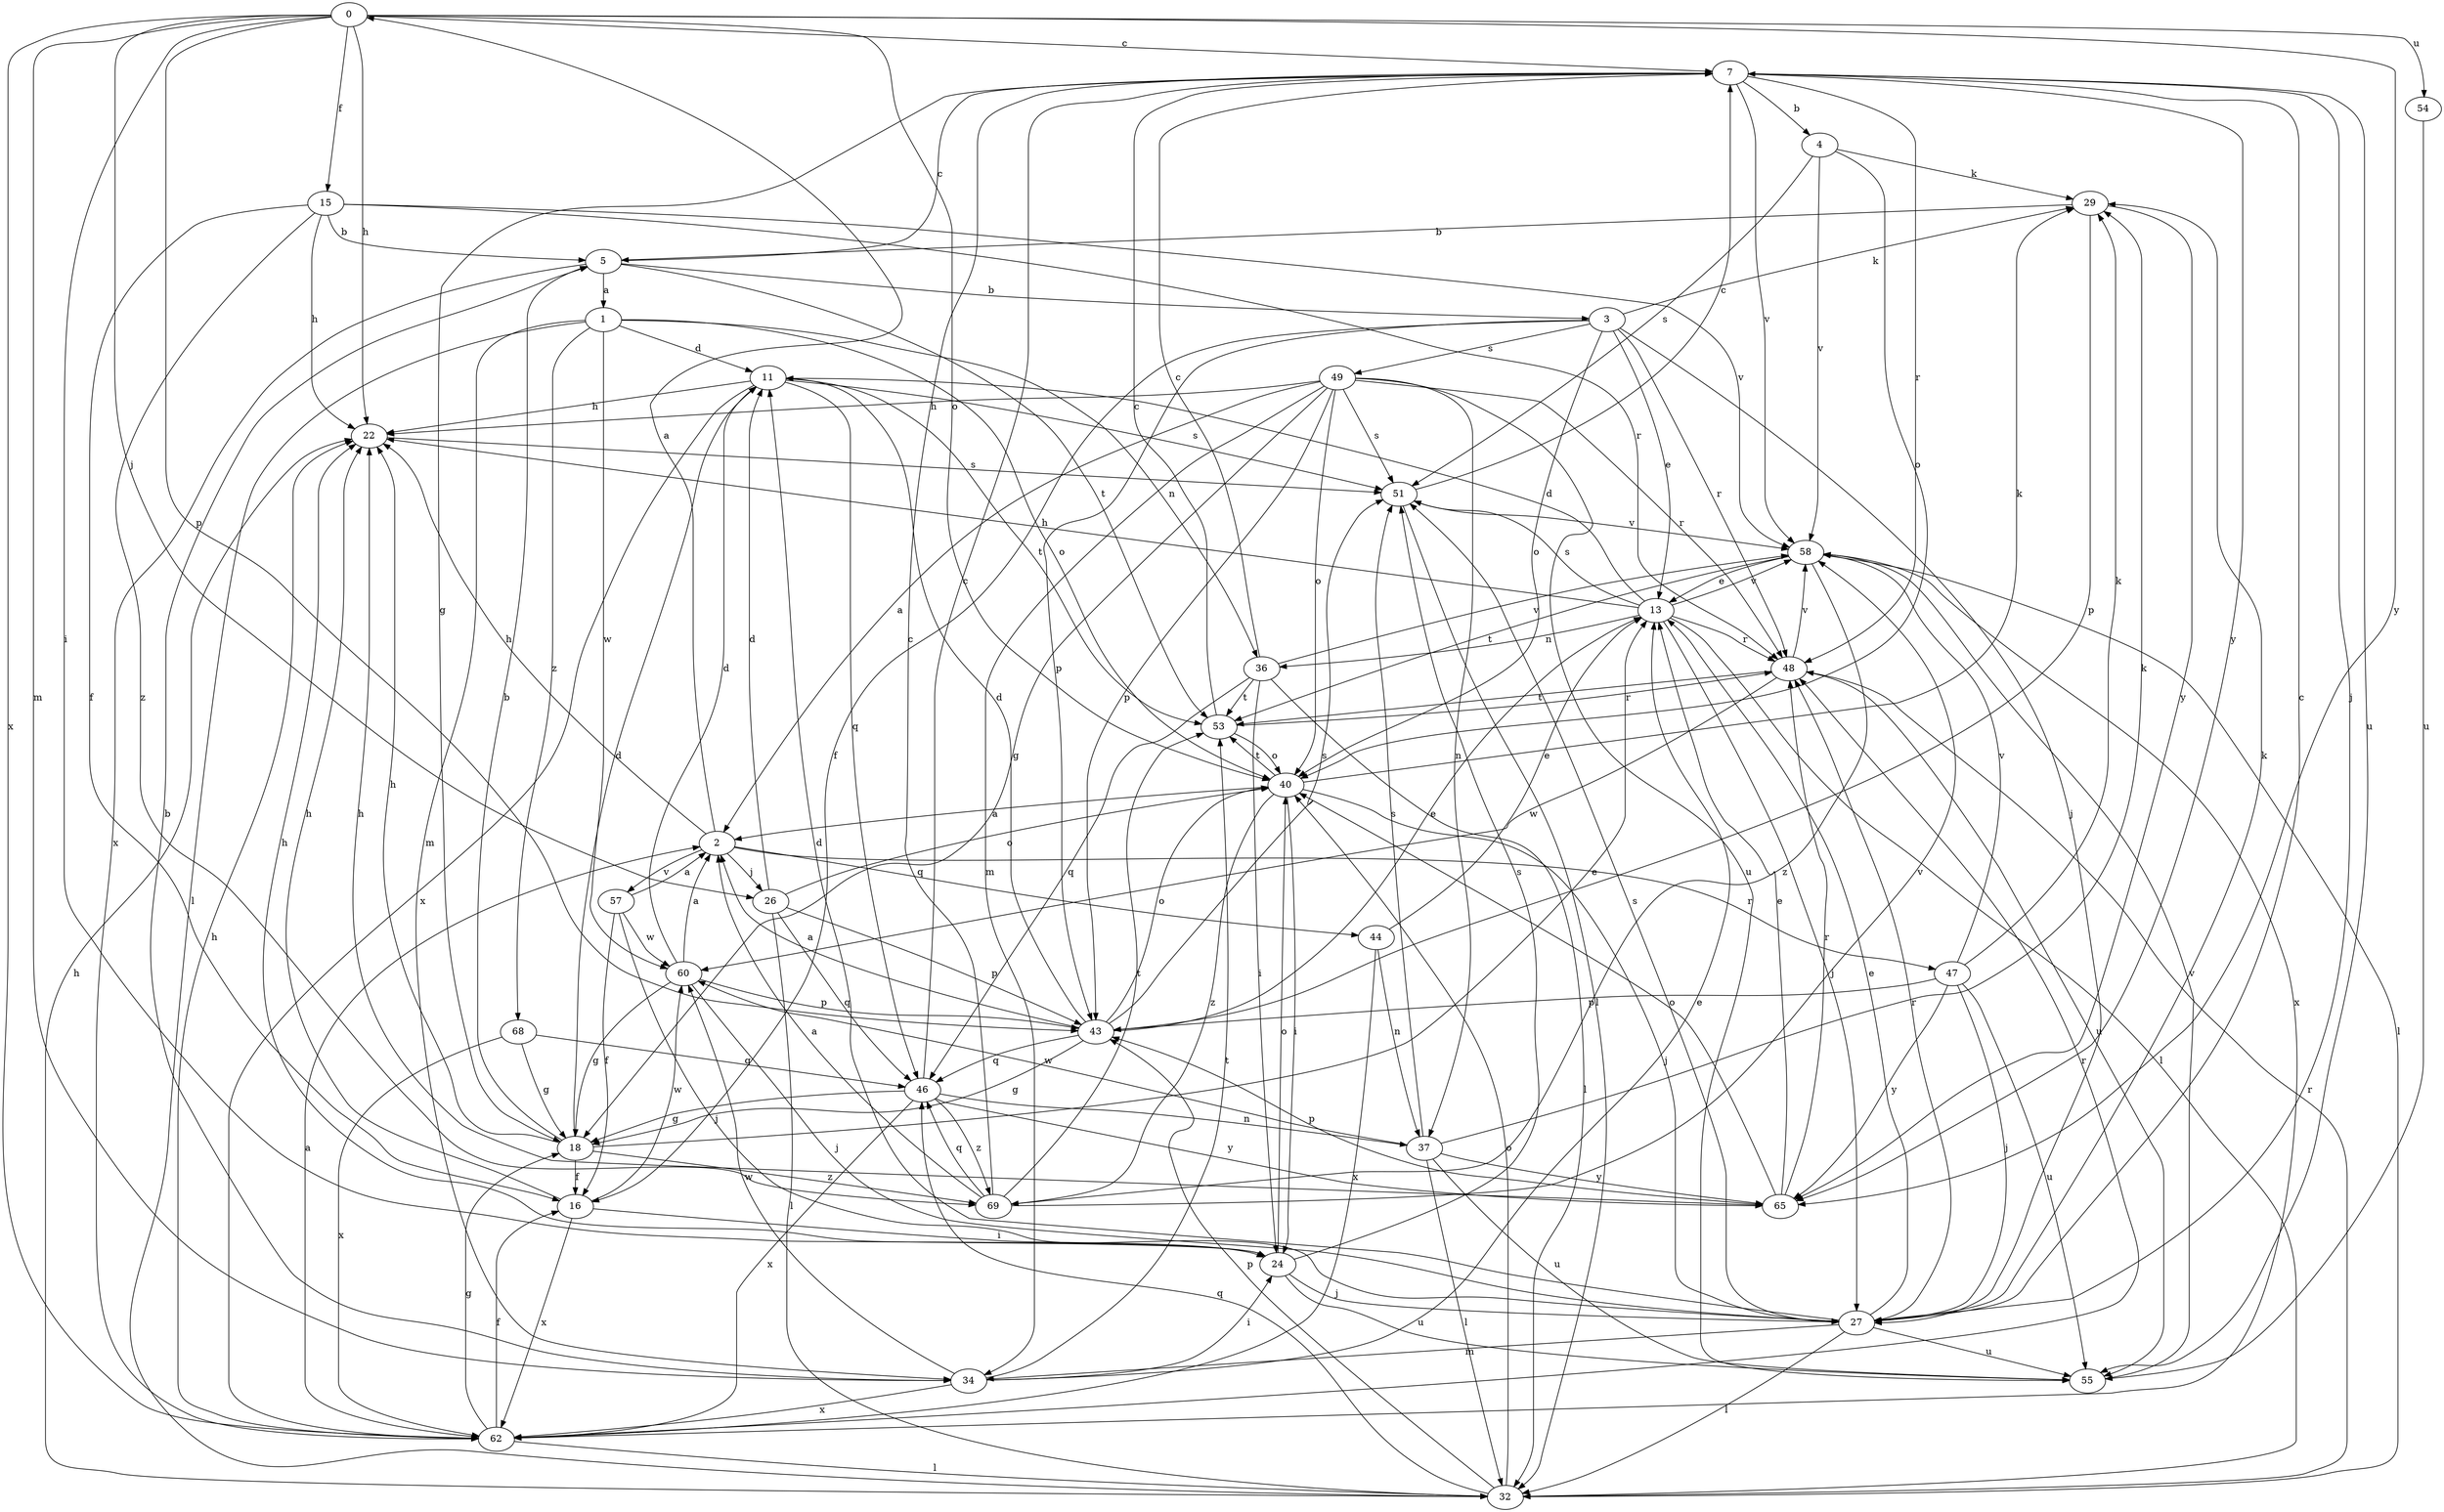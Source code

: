 strict digraph  {
0;
1;
2;
3;
4;
5;
7;
11;
13;
15;
16;
18;
22;
24;
26;
27;
29;
32;
34;
36;
37;
40;
43;
44;
46;
47;
48;
49;
51;
53;
54;
55;
57;
58;
60;
62;
65;
68;
69;
0 -> 7  [label=c];
0 -> 15  [label=f];
0 -> 22  [label=h];
0 -> 24  [label=i];
0 -> 26  [label=j];
0 -> 34  [label=m];
0 -> 40  [label=o];
0 -> 43  [label=p];
0 -> 54  [label=u];
0 -> 62  [label=x];
0 -> 65  [label=y];
1 -> 11  [label=d];
1 -> 32  [label=l];
1 -> 34  [label=m];
1 -> 36  [label=n];
1 -> 40  [label=o];
1 -> 60  [label=w];
1 -> 68  [label=z];
2 -> 0  [label=a];
2 -> 22  [label=h];
2 -> 26  [label=j];
2 -> 44  [label=q];
2 -> 47  [label=r];
2 -> 57  [label=v];
3 -> 13  [label=e];
3 -> 16  [label=f];
3 -> 27  [label=j];
3 -> 29  [label=k];
3 -> 40  [label=o];
3 -> 43  [label=p];
3 -> 48  [label=r];
3 -> 49  [label=s];
4 -> 29  [label=k];
4 -> 40  [label=o];
4 -> 51  [label=s];
4 -> 58  [label=v];
5 -> 1  [label=a];
5 -> 3  [label=b];
5 -> 7  [label=c];
5 -> 53  [label=t];
5 -> 62  [label=x];
7 -> 4  [label=b];
7 -> 18  [label=g];
7 -> 27  [label=j];
7 -> 48  [label=r];
7 -> 55  [label=u];
7 -> 58  [label=v];
7 -> 65  [label=y];
11 -> 22  [label=h];
11 -> 46  [label=q];
11 -> 51  [label=s];
11 -> 53  [label=t];
11 -> 62  [label=x];
13 -> 11  [label=d];
13 -> 22  [label=h];
13 -> 27  [label=j];
13 -> 32  [label=l];
13 -> 36  [label=n];
13 -> 48  [label=r];
13 -> 51  [label=s];
13 -> 58  [label=v];
15 -> 5  [label=b];
15 -> 16  [label=f];
15 -> 22  [label=h];
15 -> 48  [label=r];
15 -> 58  [label=v];
15 -> 69  [label=z];
16 -> 22  [label=h];
16 -> 24  [label=i];
16 -> 60  [label=w];
16 -> 62  [label=x];
18 -> 5  [label=b];
18 -> 11  [label=d];
18 -> 13  [label=e];
18 -> 16  [label=f];
18 -> 22  [label=h];
18 -> 69  [label=z];
22 -> 51  [label=s];
24 -> 22  [label=h];
24 -> 27  [label=j];
24 -> 40  [label=o];
24 -> 51  [label=s];
24 -> 55  [label=u];
26 -> 11  [label=d];
26 -> 32  [label=l];
26 -> 40  [label=o];
26 -> 43  [label=p];
26 -> 46  [label=q];
27 -> 7  [label=c];
27 -> 11  [label=d];
27 -> 13  [label=e];
27 -> 29  [label=k];
27 -> 32  [label=l];
27 -> 34  [label=m];
27 -> 48  [label=r];
27 -> 51  [label=s];
27 -> 55  [label=u];
29 -> 5  [label=b];
29 -> 43  [label=p];
29 -> 65  [label=y];
32 -> 22  [label=h];
32 -> 40  [label=o];
32 -> 43  [label=p];
32 -> 46  [label=q];
32 -> 48  [label=r];
34 -> 5  [label=b];
34 -> 13  [label=e];
34 -> 24  [label=i];
34 -> 53  [label=t];
34 -> 60  [label=w];
34 -> 62  [label=x];
36 -> 7  [label=c];
36 -> 24  [label=i];
36 -> 32  [label=l];
36 -> 46  [label=q];
36 -> 53  [label=t];
36 -> 58  [label=v];
37 -> 29  [label=k];
37 -> 32  [label=l];
37 -> 51  [label=s];
37 -> 55  [label=u];
37 -> 60  [label=w];
37 -> 65  [label=y];
40 -> 2  [label=a];
40 -> 24  [label=i];
40 -> 27  [label=j];
40 -> 29  [label=k];
40 -> 53  [label=t];
40 -> 69  [label=z];
43 -> 2  [label=a];
43 -> 11  [label=d];
43 -> 13  [label=e];
43 -> 18  [label=g];
43 -> 40  [label=o];
43 -> 46  [label=q];
43 -> 51  [label=s];
44 -> 13  [label=e];
44 -> 37  [label=n];
44 -> 62  [label=x];
46 -> 7  [label=c];
46 -> 18  [label=g];
46 -> 37  [label=n];
46 -> 62  [label=x];
46 -> 65  [label=y];
46 -> 69  [label=z];
47 -> 27  [label=j];
47 -> 29  [label=k];
47 -> 43  [label=p];
47 -> 55  [label=u];
47 -> 58  [label=v];
47 -> 65  [label=y];
48 -> 53  [label=t];
48 -> 55  [label=u];
48 -> 58  [label=v];
48 -> 60  [label=w];
49 -> 2  [label=a];
49 -> 18  [label=g];
49 -> 22  [label=h];
49 -> 34  [label=m];
49 -> 37  [label=n];
49 -> 40  [label=o];
49 -> 43  [label=p];
49 -> 48  [label=r];
49 -> 51  [label=s];
49 -> 55  [label=u];
51 -> 7  [label=c];
51 -> 32  [label=l];
51 -> 58  [label=v];
53 -> 7  [label=c];
53 -> 40  [label=o];
53 -> 48  [label=r];
54 -> 55  [label=u];
55 -> 58  [label=v];
57 -> 2  [label=a];
57 -> 16  [label=f];
57 -> 27  [label=j];
57 -> 60  [label=w];
58 -> 13  [label=e];
58 -> 32  [label=l];
58 -> 53  [label=t];
58 -> 62  [label=x];
58 -> 69  [label=z];
60 -> 2  [label=a];
60 -> 11  [label=d];
60 -> 18  [label=g];
60 -> 27  [label=j];
60 -> 43  [label=p];
62 -> 2  [label=a];
62 -> 16  [label=f];
62 -> 18  [label=g];
62 -> 22  [label=h];
62 -> 32  [label=l];
62 -> 48  [label=r];
65 -> 13  [label=e];
65 -> 22  [label=h];
65 -> 40  [label=o];
65 -> 43  [label=p];
65 -> 48  [label=r];
68 -> 18  [label=g];
68 -> 46  [label=q];
68 -> 62  [label=x];
69 -> 2  [label=a];
69 -> 7  [label=c];
69 -> 46  [label=q];
69 -> 53  [label=t];
69 -> 58  [label=v];
}
